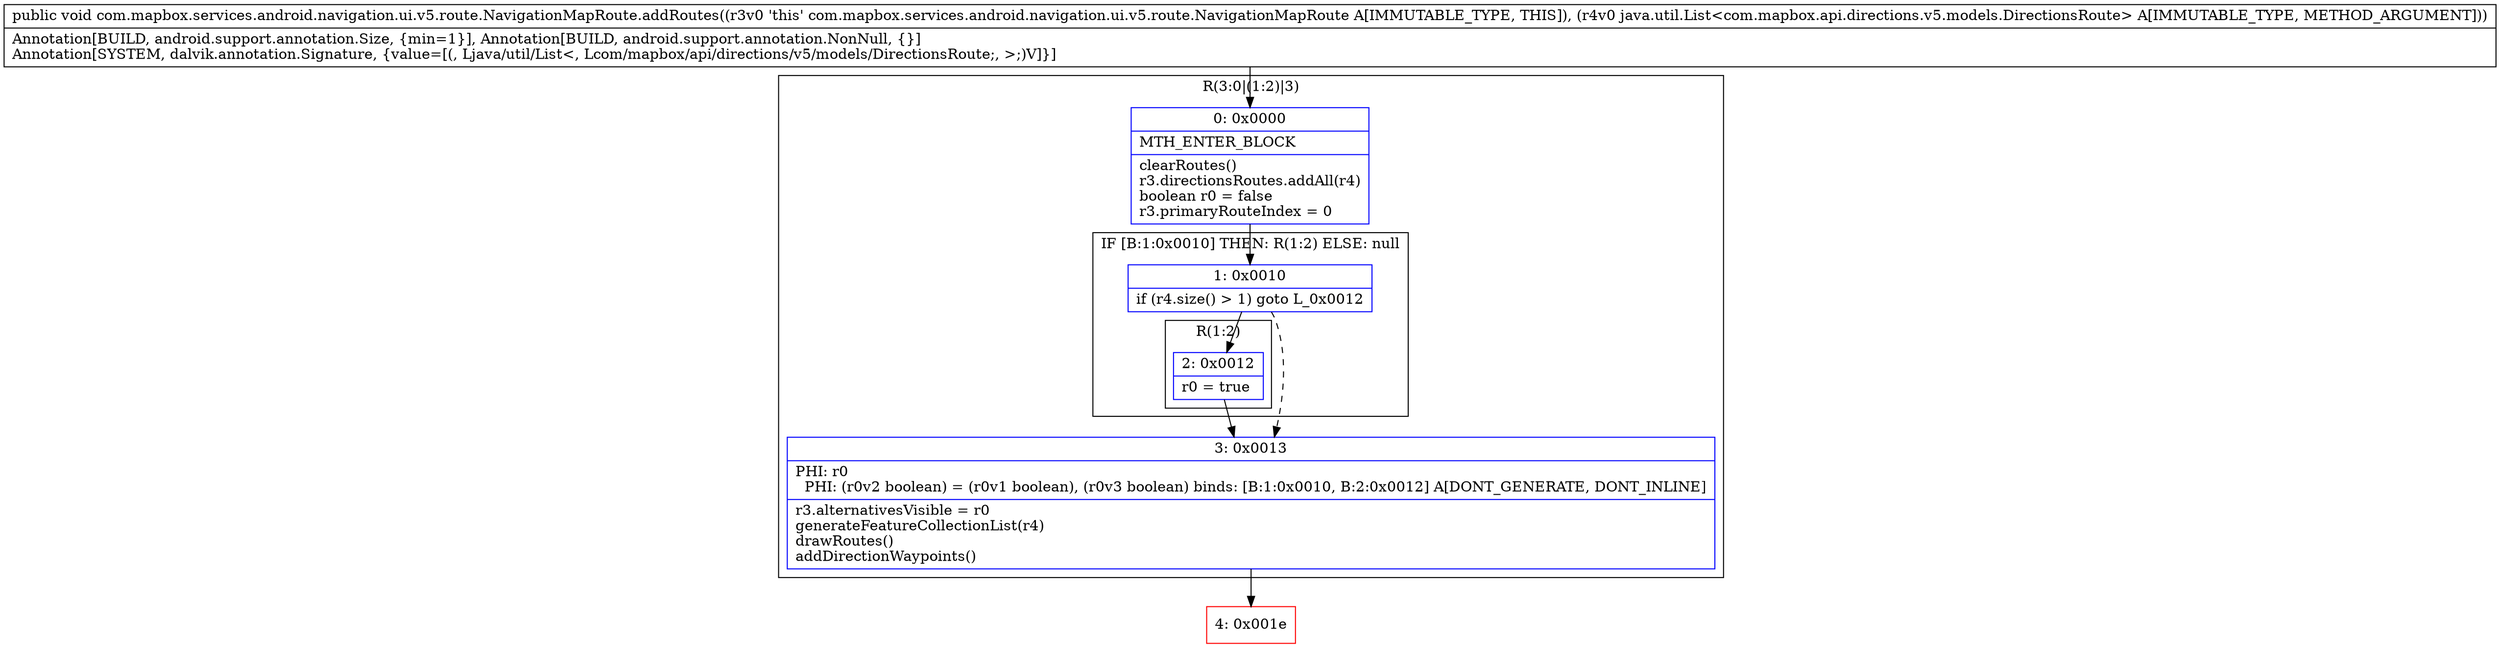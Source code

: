 digraph "CFG forcom.mapbox.services.android.navigation.ui.v5.route.NavigationMapRoute.addRoutes(Ljava\/util\/List;)V" {
subgraph cluster_Region_651348188 {
label = "R(3:0|(1:2)|3)";
node [shape=record,color=blue];
Node_0 [shape=record,label="{0\:\ 0x0000|MTH_ENTER_BLOCK\l|clearRoutes()\lr3.directionsRoutes.addAll(r4)\lboolean r0 = false\lr3.primaryRouteIndex = 0\l}"];
subgraph cluster_IfRegion_1458776394 {
label = "IF [B:1:0x0010] THEN: R(1:2) ELSE: null";
node [shape=record,color=blue];
Node_1 [shape=record,label="{1\:\ 0x0010|if (r4.size() \> 1) goto L_0x0012\l}"];
subgraph cluster_Region_1982777004 {
label = "R(1:2)";
node [shape=record,color=blue];
Node_2 [shape=record,label="{2\:\ 0x0012|r0 = true\l}"];
}
}
Node_3 [shape=record,label="{3\:\ 0x0013|PHI: r0 \l  PHI: (r0v2 boolean) = (r0v1 boolean), (r0v3 boolean) binds: [B:1:0x0010, B:2:0x0012] A[DONT_GENERATE, DONT_INLINE]\l|r3.alternativesVisible = r0\lgenerateFeatureCollectionList(r4)\ldrawRoutes()\laddDirectionWaypoints()\l}"];
}
Node_4 [shape=record,color=red,label="{4\:\ 0x001e}"];
MethodNode[shape=record,label="{public void com.mapbox.services.android.navigation.ui.v5.route.NavigationMapRoute.addRoutes((r3v0 'this' com.mapbox.services.android.navigation.ui.v5.route.NavigationMapRoute A[IMMUTABLE_TYPE, THIS]), (r4v0 java.util.List\<com.mapbox.api.directions.v5.models.DirectionsRoute\> A[IMMUTABLE_TYPE, METHOD_ARGUMENT]))  | Annotation[BUILD, android.support.annotation.Size, \{min=1\}], Annotation[BUILD, android.support.annotation.NonNull, \{\}]\lAnnotation[SYSTEM, dalvik.annotation.Signature, \{value=[(, Ljava\/util\/List\<, Lcom\/mapbox\/api\/directions\/v5\/models\/DirectionsRoute;, \>;)V]\}]\l}"];
MethodNode -> Node_0;
Node_0 -> Node_1;
Node_1 -> Node_2;
Node_1 -> Node_3[style=dashed];
Node_2 -> Node_3;
Node_3 -> Node_4;
}

